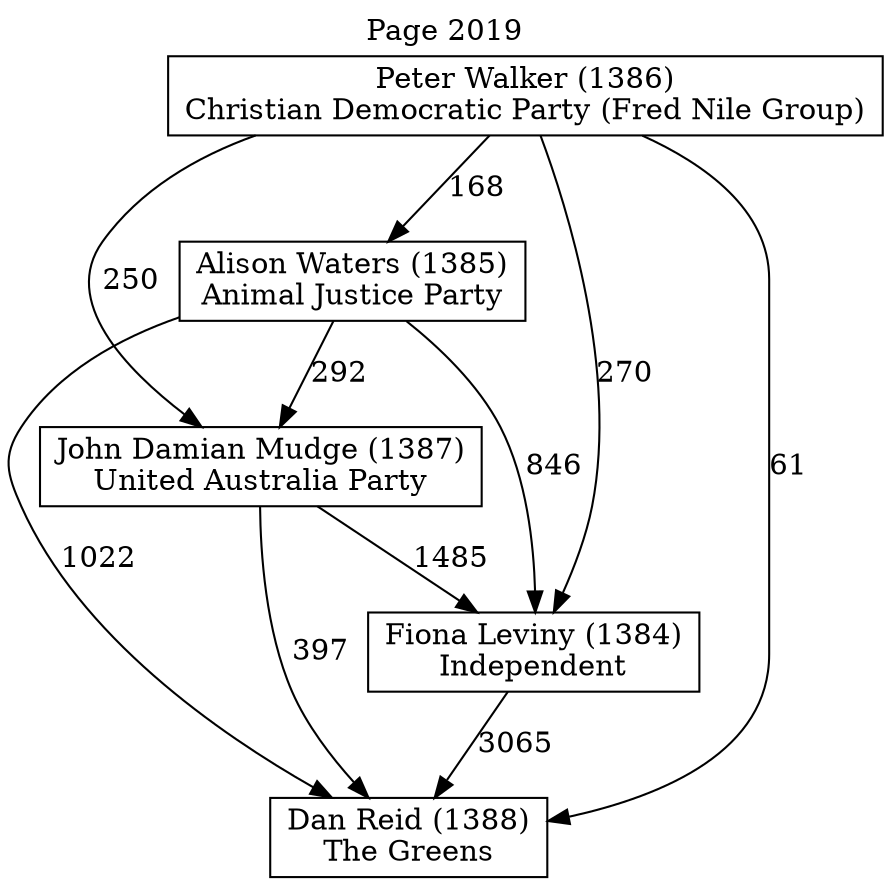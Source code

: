 // House preference flow
digraph "Dan Reid (1388)_Page_2019" {
	graph [label="Page 2019" labelloc=t mclimit=10]
	node [shape=box]
	"Alison Waters (1385)" [label="Alison Waters (1385)
Animal Justice Party"]
	"Dan Reid (1388)" [label="Dan Reid (1388)
The Greens"]
	"Fiona Leviny (1384)" [label="Fiona Leviny (1384)
Independent"]
	"John Damian Mudge (1387)" [label="John Damian Mudge (1387)
United Australia Party"]
	"Peter Walker (1386)" [label="Peter Walker (1386)
Christian Democratic Party (Fred Nile Group)"]
	"Alison Waters (1385)" -> "Dan Reid (1388)" [label=1022]
	"Alison Waters (1385)" -> "Fiona Leviny (1384)" [label=846]
	"Alison Waters (1385)" -> "John Damian Mudge (1387)" [label=292]
	"Fiona Leviny (1384)" -> "Dan Reid (1388)" [label=3065]
	"John Damian Mudge (1387)" -> "Dan Reid (1388)" [label=397]
	"John Damian Mudge (1387)" -> "Fiona Leviny (1384)" [label=1485]
	"Peter Walker (1386)" -> "Alison Waters (1385)" [label=168]
	"Peter Walker (1386)" -> "Dan Reid (1388)" [label=61]
	"Peter Walker (1386)" -> "Fiona Leviny (1384)" [label=270]
	"Peter Walker (1386)" -> "John Damian Mudge (1387)" [label=250]
}
